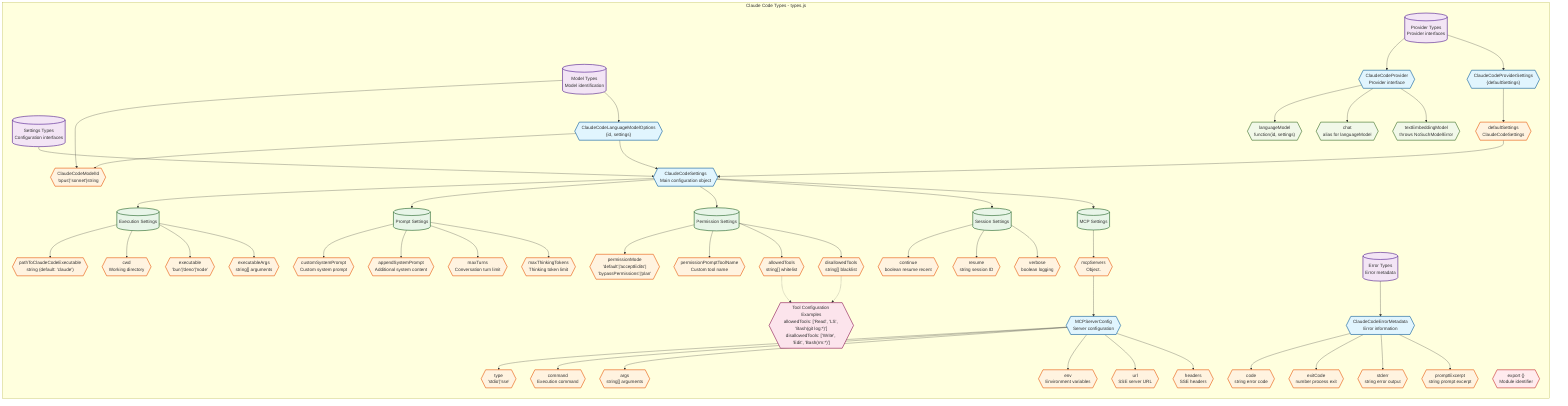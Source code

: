 graph TD
    subgraph "Claude Code Types - types.js"
        direction TB
        
        %% Main Type Categories
        SETTINGS_TYPES[("Settings Types<br/>Configuration interfaces")]
        MODEL_TYPES[("Model Types<br/>Model identification")]
        ERROR_TYPES[("Error Types<br/>Error metadata")]
        PROVIDER_TYPES[("Provider Types<br/>Provider interfaces")]
        
        %% ClaudeCodeSettings
        CLAUDE_SETTINGS{{"ClaudeCodeSettings<br/>Main configuration object"}}
        
        %% Execution Settings
        EXEC_SETTINGS[("Execution Settings")]
        PATH_EXECUTABLE{{"pathToClaudeCodeExecutable<br/>string (default: 'claude')"}}
        CWD{{"cwd<br/>Working directory"}}
        EXECUTABLE{{"executable<br/>'bun'|'deno'|'node'"}}
        EXECUTABLE_ARGS{{"executableArgs<br/>string[] arguments"}}
        
        %% Prompt Settings
        PROMPT_SETTINGS[("Prompt Settings")]
        CUSTOM_SYSTEM{{"customSystemPrompt<br/>Custom system prompt"}}
        APPEND_SYSTEM{{"appendSystemPrompt<br/>Additional system content"}}
        MAX_TURNS{{"maxTurns<br/>Conversation turn limit"}}
        MAX_THINKING{{"maxThinkingTokens<br/>Thinking token limit"}}
        
        %% Permission Settings
        PERMISSION_SETTINGS[("Permission Settings")]
        PERMISSION_MODE{{"permissionMode<br/>'default'|'acceptEdits'|<br/>'bypassPermissions'|'plan'"}}
        PERMISSION_TOOL{{"permissionPromptToolName<br/>Custom tool name"}}
        ALLOWED_TOOLS{{"allowedTools<br/>string[] whitelist"}}
        DISALLOWED_TOOLS{{"disallowedTools<br/>string[] blacklist"}}
        
        %% Session Settings
        SESSION_SETTINGS[("Session Settings")]
        CONTINUE{{"continue<br/>boolean resume recent"}}
        RESUME{{"resume<br/>string session ID"}}
        VERBOSE{{"verbose<br/>boolean logging"}}
        
        %% MCP Settings
        MCP_SETTINGS[("MCP Settings")]
        MCP_SERVERS{{"mcpServers<br/>Object.<string, MCPServerConfig>"}}
        
        %% MCP Server Config
        MCP_SERVER_CONFIG{{"MCPServerConfig<br/>Server configuration"}}
        MCP_TYPE{{"type<br/>'stdio'|'sse'"}}
        MCP_COMMAND{{"command<br/>Execution command"}}
        MCP_ARGS{{"args<br/>string[] arguments"}}
        MCP_ENV{{"env<br/>Environment variables"}}
        MCP_URL{{"url<br/>SSE server URL"}}
        MCP_HEADERS{{"headers<br/>SSE headers"}}
        
        %% Model Types
        MODEL_ID{{"ClaudeCodeModelId<br/>'opus'|'sonnet'|string"}}
        LANG_MODEL_OPTIONS{{"ClaudeCodeLanguageModelOptions<br/>{id, settings}"}}
        
        %% Error Types
        ERROR_METADATA{{"ClaudeCodeErrorMetadata<br/>Error information"}}
        ERROR_CODE{{"code<br/>string error code"}}
        ERROR_EXIT{{"exitCode<br/>number process exit"}}
        ERROR_STDERR{{"stderr<br/>string error output"}}
        ERROR_PROMPT{{"promptExcerpt<br/>string prompt excerpt"}}
        
        %% Provider Types
        PROVIDER_INTERFACE{{"ClaudeCodeProvider<br/>Provider interface"}}
        PROVIDER_LANG{{"languageModel<br/>function(id, settings)"}}
        PROVIDER_CHAT{{"chat<br/>alias for languageModel"}}
        PROVIDER_EMBED{{"textEmbeddingModel<br/>throws NoSuchModelError"}}
        
        PROVIDER_SETTINGS{{"ClaudeCodeProviderSettings<br/>{defaultSettings}"}}
        DEFAULT_SETTINGS{{"defaultSettings<br/>ClaudeCodeSettings"}}
        
        %% Flow Connections - Settings Structure
        SETTINGS_TYPES --> CLAUDE_SETTINGS
        CLAUDE_SETTINGS --> EXEC_SETTINGS
        CLAUDE_SETTINGS --> PROMPT_SETTINGS
        CLAUDE_SETTINGS --> PERMISSION_SETTINGS
        CLAUDE_SETTINGS --> SESSION_SETTINGS
        CLAUDE_SETTINGS --> MCP_SETTINGS
        
        %% Execution Settings
        EXEC_SETTINGS --> PATH_EXECUTABLE
        EXEC_SETTINGS --> CWD
        EXEC_SETTINGS --> EXECUTABLE
        EXEC_SETTINGS --> EXECUTABLE_ARGS
        
        %% Prompt Settings
        PROMPT_SETTINGS --> CUSTOM_SYSTEM
        PROMPT_SETTINGS --> APPEND_SYSTEM
        PROMPT_SETTINGS --> MAX_TURNS
        PROMPT_SETTINGS --> MAX_THINKING
        
        %% Permission Settings
        PERMISSION_SETTINGS --> PERMISSION_MODE
        PERMISSION_SETTINGS --> PERMISSION_TOOL
        PERMISSION_SETTINGS --> ALLOWED_TOOLS
        PERMISSION_SETTINGS --> DISALLOWED_TOOLS
        
        %% Session Settings
        SESSION_SETTINGS --> CONTINUE
        SESSION_SETTINGS --> RESUME
        SESSION_SETTINGS --> VERBOSE
        
        %% MCP Settings
        MCP_SETTINGS --> MCP_SERVERS
        MCP_SERVERS --> MCP_SERVER_CONFIG
        MCP_SERVER_CONFIG --> MCP_TYPE
        MCP_SERVER_CONFIG --> MCP_COMMAND
        MCP_SERVER_CONFIG --> MCP_ARGS
        MCP_SERVER_CONFIG --> MCP_ENV
        MCP_SERVER_CONFIG --> MCP_URL
        MCP_SERVER_CONFIG --> MCP_HEADERS
        
        %% Model Types
        MODEL_TYPES --> MODEL_ID
        MODEL_TYPES --> LANG_MODEL_OPTIONS
        LANG_MODEL_OPTIONS --> MODEL_ID
        LANG_MODEL_OPTIONS --> CLAUDE_SETTINGS
        
        %% Error Types
        ERROR_TYPES --> ERROR_METADATA
        ERROR_METADATA --> ERROR_CODE
        ERROR_METADATA --> ERROR_EXIT
        ERROR_METADATA --> ERROR_STDERR
        ERROR_METADATA --> ERROR_PROMPT
        
        %% Provider Types
        PROVIDER_TYPES --> PROVIDER_INTERFACE
        PROVIDER_TYPES --> PROVIDER_SETTINGS
        PROVIDER_INTERFACE --> PROVIDER_LANG
        PROVIDER_INTERFACE --> PROVIDER_CHAT
        PROVIDER_INTERFACE --> PROVIDER_EMBED
        PROVIDER_SETTINGS --> DEFAULT_SETTINGS
        DEFAULT_SETTINGS --> CLAUDE_SETTINGS
        
        %% Module Export
        MODULE_EXPORT{{"export {}<br/>Module identifier"}}
        
        %% Tool Configuration Examples
        TOOL_EXAMPLES{{"Tool Configuration Examples<br/>allowedTools: ['Read', 'LS', 'Bash(git log:*)']<br/>disallowedTools: ['Write', 'Edit', 'Bash(rm:*)']"}}
        
        ALLOWED_TOOLS -.-> TOOL_EXAMPLES
        DISALLOWED_TOOLS -.-> TOOL_EXAMPLES
    end
    
    %% Style Classes
    classDef category fill:#f3e5f5,stroke:#4a148c,stroke-width:2px
    classDef settings fill:#e8f5e8,stroke:#1b5e20,stroke-width:2px
    classDef property fill:#fff3e0,stroke:#e65100,stroke-width:2px
    classDef interface fill:#e1f5fe,stroke:#01579b,stroke-width:2px
    classDef method fill:#f1f8e9,stroke:#33691e,stroke-width:2px
    classDef example fill:#fce4ec,stroke:#880e4f,stroke-width:2px
    classDef export fill:#ffebee,stroke:#c62828,stroke-width:2px
    
    %% Apply Styles
    class SETTINGS_TYPES,MODEL_TYPES,ERROR_TYPES,PROVIDER_TYPES category
    class EXEC_SETTINGS,PROMPT_SETTINGS,PERMISSION_SETTINGS,SESSION_SETTINGS,MCP_SETTINGS settings
    class CLAUDE_SETTINGS,MCP_SERVER_CONFIG,LANG_MODEL_OPTIONS,ERROR_METADATA,PROVIDER_INTERFACE,PROVIDER_SETTINGS interface
    class PATH_EXECUTABLE,CWD,EXECUTABLE,EXECUTABLE_ARGS,CUSTOM_SYSTEM,APPEND_SYSTEM,MAX_TURNS,MAX_THINKING property
    class PERMISSION_MODE,PERMISSION_TOOL,ALLOWED_TOOLS,DISALLOWED_TOOLS,CONTINUE,RESUME,VERBOSE property
    class MCP_SERVERS,MCP_TYPE,MCP_COMMAND,MCP_ARGS,MCP_ENV,MCP_URL,MCP_HEADERS property
    class MODEL_ID,ERROR_CODE,ERROR_EXIT,ERROR_STDERR,ERROR_PROMPT,DEFAULT_SETTINGS property
    class PROVIDER_LANG,PROVIDER_CHAT,PROVIDER_EMBED method
    class TOOL_EXAMPLES example
    class MODULE_EXPORT export